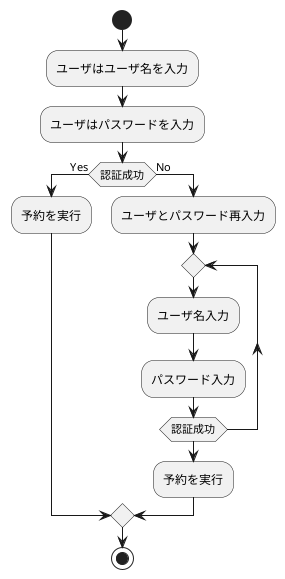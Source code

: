@startuml 1
start
:ユーザはユーザ名を入力;
:ユーザはパスワードを入力;
if (認証成功) then (Yes)
  :予約を実行;
else (No)
  :ユーザとパスワード再入力;
  repeat
    :ユーザ名入力;
    :パスワード入力;
  repeat while (認証成功);
  :予約を実行;
endif
stop
@enduml